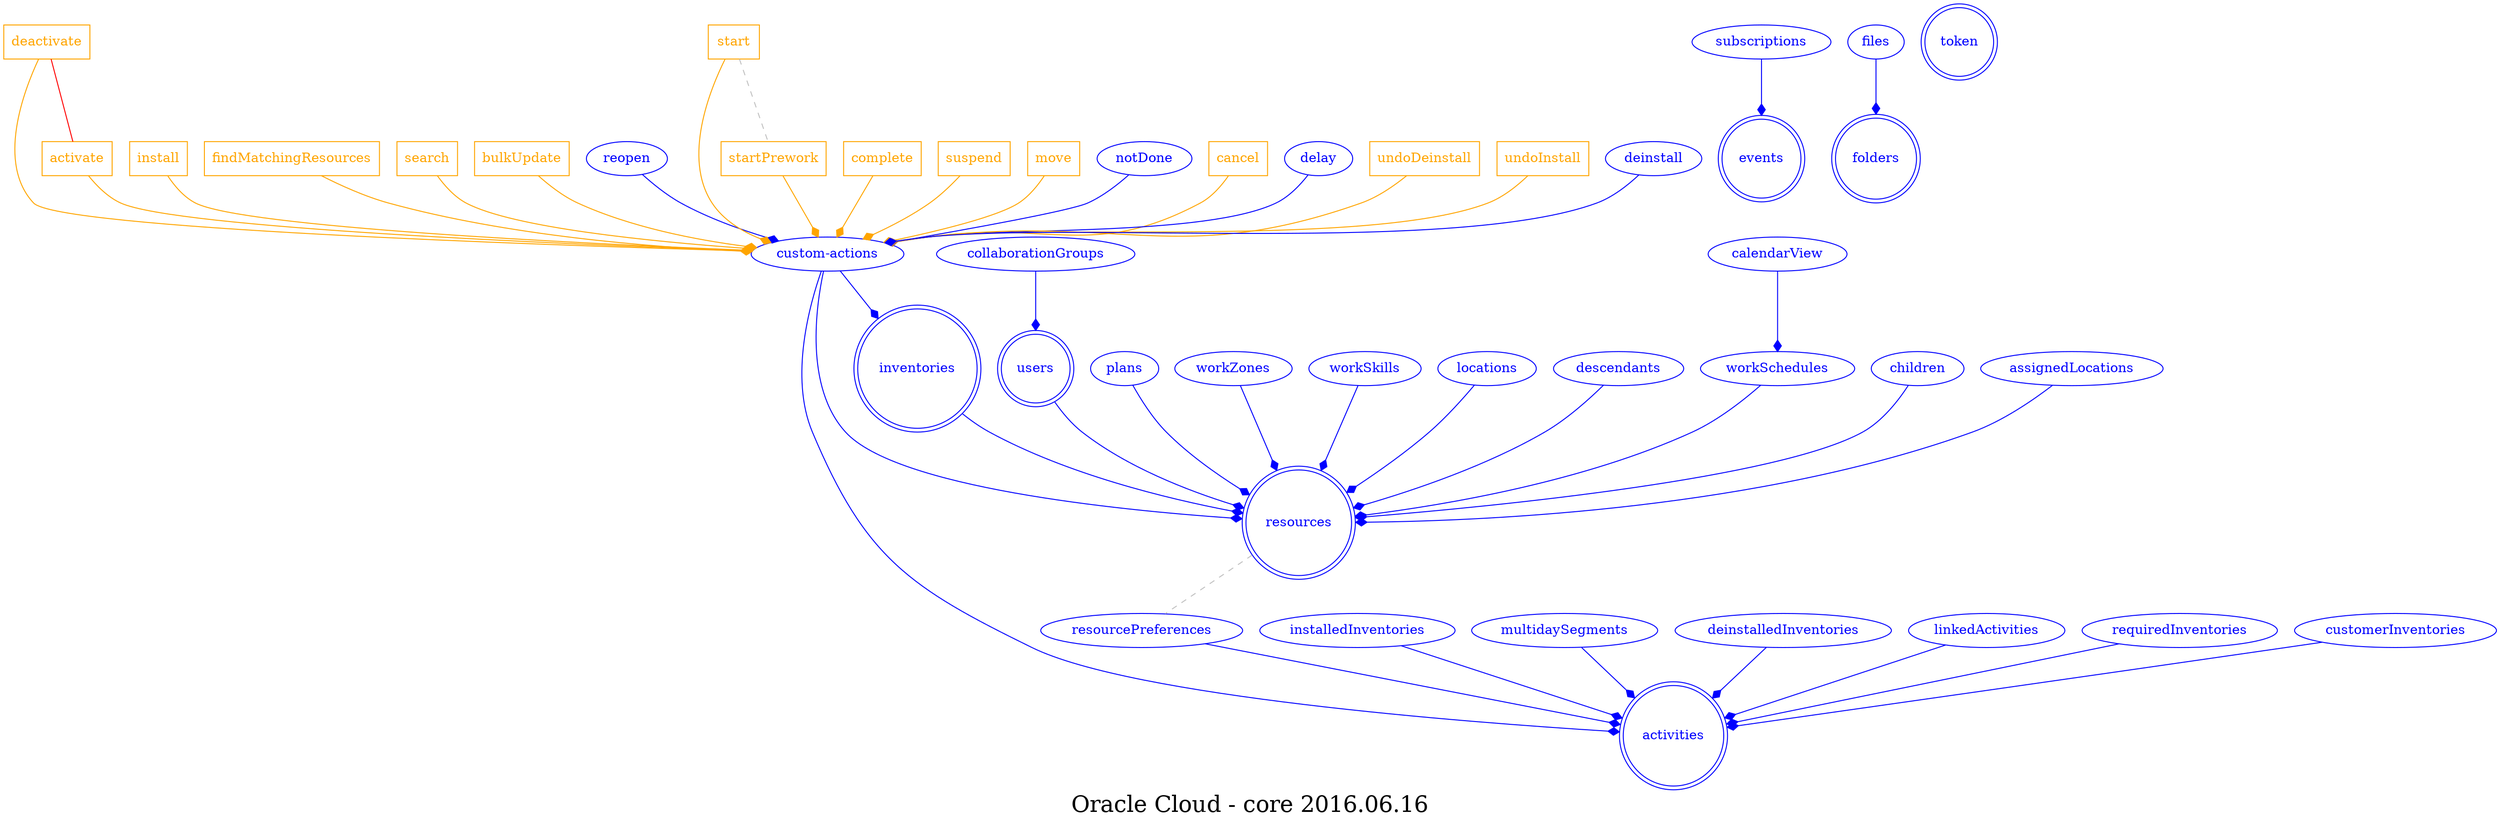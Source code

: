 digraph LexiconGraph {
graph[label="Oracle Cloud - core 2016.06.16", fontsize=24]
splines=true
"resources" [color=blue, fontcolor=blue, shape=doublecircle]
"users" [color=blue, fontcolor=blue, shape=doublecircle]
"activities" [color=blue, fontcolor=blue, shape=doublecircle]
"inventories" [color=blue, fontcolor=blue, shape=doublecircle]
"events" [color=blue, fontcolor=blue, shape=doublecircle]
"folders" [color=blue, fontcolor=blue, shape=doublecircle]
"token" [color=blue, fontcolor=blue, shape=doublecircle]
"plans" -> "resources" [color=blue, fontcolor=blue, arrowhead=diamond, arrowtail=none]
"plans" [color=blue, fontcolor=blue, shape=ellipse]
"workZones" -> "resources" [color=blue, fontcolor=blue, arrowhead=diamond, arrowtail=none]
"workZones" [color=blue, fontcolor=blue, shape=ellipse]
"workSkills" -> "resources" [color=blue, fontcolor=blue, arrowhead=diamond, arrowtail=none]
"workSkills" [color=blue, fontcolor=blue, shape=ellipse]
"locations" -> "resources" [color=blue, fontcolor=blue, arrowhead=diamond, arrowtail=none]
"locations" [color=blue, fontcolor=blue, shape=ellipse]
"custom-actions" -> "resources" [color=blue, fontcolor=blue, arrowhead=diamond, arrowtail=none]
"custom-actions" [color=blue, fontcolor=blue, shape=ellipse]
"deactivate" [color=orange, fontcolor=orange, shape=box]
"deactivate" -> "custom-actions" [color=orange, fontcolor=orange, arrowhead=diamond, arrowtail=none]
"activate" [color=orange, fontcolor=orange, shape=box]
"activate" -> "custom-actions" [color=orange, fontcolor=orange, arrowhead=diamond, arrowtail=none]
"deactivate" -> "activate" [color=red, fontcolor=red, arrowhead=none, arrowtail=none]
"inventories" -> "resources" [color=blue, fontcolor=blue, arrowhead=diamond, arrowtail=none]
"custom-actions" -> "inventories" [color=blue, fontcolor=blue, arrowhead=diamond, arrowtail=none]
"install" [color=orange, fontcolor=orange, shape=box]
"install" -> "custom-actions" [color=orange, fontcolor=orange, arrowhead=diamond, arrowtail=none]
"descendants" -> "resources" [color=blue, fontcolor=blue, arrowhead=diamond, arrowtail=none]
"descendants" [color=blue, fontcolor=blue, shape=ellipse]
"workSchedules" -> "resources" [color=blue, fontcolor=blue, arrowhead=diamond, arrowtail=none]
"workSchedules" [color=blue, fontcolor=blue, shape=ellipse]
"calendarView" -> "workSchedules" [color=blue, fontcolor=blue, arrowhead=diamond, arrowtail=none]
"calendarView" [color=blue, fontcolor=blue, shape=ellipse]
"children" -> "resources" [color=blue, fontcolor=blue, arrowhead=diamond, arrowtail=none]
"children" [color=blue, fontcolor=blue, shape=ellipse]
"assignedLocations" -> "resources" [color=blue, fontcolor=blue, arrowhead=diamond, arrowtail=none]
"assignedLocations" [color=blue, fontcolor=blue, shape=ellipse]
"users" -> "resources" [color=blue, fontcolor=blue, arrowhead=diamond, arrowtail=none]
"findMatchingResources" [color=orange, fontcolor=orange, shape=box]
"findMatchingResources" -> "custom-actions" [color=orange, fontcolor=orange, arrowhead=diamond, arrowtail=none]
"collaborationGroups" -> "users" [color=blue, fontcolor=blue, arrowhead=diamond, arrowtail=none]
"collaborationGroups" [color=blue, fontcolor=blue, shape=ellipse]
"custom-actions" -> "activities" [color=blue, fontcolor=blue, arrowhead=diamond, arrowtail=none]
"search" [color=orange, fontcolor=orange, shape=box]
"search" -> "custom-actions" [color=orange, fontcolor=orange, arrowhead=diamond, arrowtail=none]
"bulkUpdate" [color=orange, fontcolor=orange, shape=box]
"bulkUpdate" -> "custom-actions" [color=orange, fontcolor=orange, arrowhead=diamond, arrowtail=none]
"installedInventories" -> "activities" [color=blue, fontcolor=blue, arrowhead=diamond, arrowtail=none]
"installedInventories" [color=blue, fontcolor=blue, shape=ellipse]
"multidaySegments" -> "activities" [color=blue, fontcolor=blue, arrowhead=diamond, arrowtail=none]
"multidaySegments" [color=blue, fontcolor=blue, shape=ellipse]
"reopen" -> "custom-actions" [color=blue, fontcolor=blue, arrowhead=diamond, arrowtail=none]
"reopen" [color=blue, fontcolor=blue, shape=ellipse]
"start" [color=orange, fontcolor=orange, shape=box]
"start" -> "custom-actions" [color=orange, fontcolor=orange, arrowhead=diamond, arrowtail=none]
"complete" [color=orange, fontcolor=orange, shape=box]
"complete" -> "custom-actions" [color=orange, fontcolor=orange, arrowhead=diamond, arrowtail=none]
"suspend" [color=orange, fontcolor=orange, shape=box]
"suspend" -> "custom-actions" [color=orange, fontcolor=orange, arrowhead=diamond, arrowtail=none]
"move" [color=orange, fontcolor=orange, shape=box]
"move" -> "custom-actions" [color=orange, fontcolor=orange, arrowhead=diamond, arrowtail=none]
"startPrework" [color=orange, fontcolor=orange, shape=box]
"startPrework" -> "custom-actions" [color=orange, fontcolor=orange, arrowhead=diamond, arrowtail=none]
"start" -> "startPrework" [color=grey, fontcolor=grey, arrowhead=none, arrowtail=none, style=dashed]
"notDone" -> "custom-actions" [color=blue, fontcolor=blue, arrowhead=diamond, arrowtail=none]
"notDone" [color=blue, fontcolor=blue, shape=ellipse]
"cancel" [color=orange, fontcolor=orange, shape=box]
"cancel" -> "custom-actions" [color=orange, fontcolor=orange, arrowhead=diamond, arrowtail=none]
"delay" -> "custom-actions" [color=blue, fontcolor=blue, arrowhead=diamond, arrowtail=none]
"delay" [color=blue, fontcolor=blue, shape=ellipse]
"deinstalledInventories" -> "activities" [color=blue, fontcolor=blue, arrowhead=diamond, arrowtail=none]
"deinstalledInventories" [color=blue, fontcolor=blue, shape=ellipse]
"linkedActivities" -> "activities" [color=blue, fontcolor=blue, arrowhead=diamond, arrowtail=none]
"linkedActivities" [color=blue, fontcolor=blue, shape=ellipse]
"requiredInventories" -> "activities" [color=blue, fontcolor=blue, arrowhead=diamond, arrowtail=none]
"requiredInventories" [color=blue, fontcolor=blue, shape=ellipse]
"customerInventories" -> "activities" [color=blue, fontcolor=blue, arrowhead=diamond, arrowtail=none]
"customerInventories" [color=blue, fontcolor=blue, shape=ellipse]
"resourcePreferences" -> "activities" [color=blue, fontcolor=blue, arrowhead=diamond, arrowtail=none]
"resourcePreferences" [color=blue, fontcolor=blue, shape=ellipse]
"resources" -> "resourcePreferences" [color=grey, fontcolor=grey, arrowhead=none, arrowtail=none, style=dashed]
"undoDeinstall" [color=orange, fontcolor=orange, shape=box]
"undoDeinstall" -> "custom-actions" [color=orange, fontcolor=orange, arrowhead=diamond, arrowtail=none]
"undoInstall" [color=orange, fontcolor=orange, shape=box]
"undoInstall" -> "custom-actions" [color=orange, fontcolor=orange, arrowhead=diamond, arrowtail=none]
"deinstall" -> "custom-actions" [color=blue, fontcolor=blue, arrowhead=diamond, arrowtail=none]
"deinstall" [color=blue, fontcolor=blue, shape=ellipse]
"subscriptions" -> "events" [color=blue, fontcolor=blue, arrowhead=diamond, arrowtail=none]
"subscriptions" [color=blue, fontcolor=blue, shape=ellipse]
"files" -> "folders" [color=blue, fontcolor=blue, arrowhead=diamond, arrowtail=none]
"files" [color=blue, fontcolor=blue, shape=ellipse]
}
